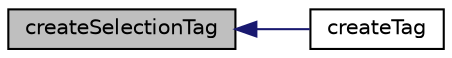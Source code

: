 digraph "createSelectionTag"
{
  edge [fontname="Helvetica",fontsize="10",labelfontname="Helvetica",labelfontsize="10"];
  node [fontname="Helvetica",fontsize="10",shape=record];
  rankdir="LR";
  Node1 [label="createSelectionTag",height=0.2,width=0.4,color="black", fillcolor="grey75", style="filled" fontcolor="black"];
  Node1 -> Node2 [dir="back",color="midnightblue",fontsize="10",style="solid",fontname="Helvetica"];
  Node2 [label="createTag",height=0.2,width=0.4,color="black", fillcolor="white", style="filled",URL="$class_simple_tag_builder.html#a5bc1fe4d89bbc7fba09f02e7bae07a19"];
}
